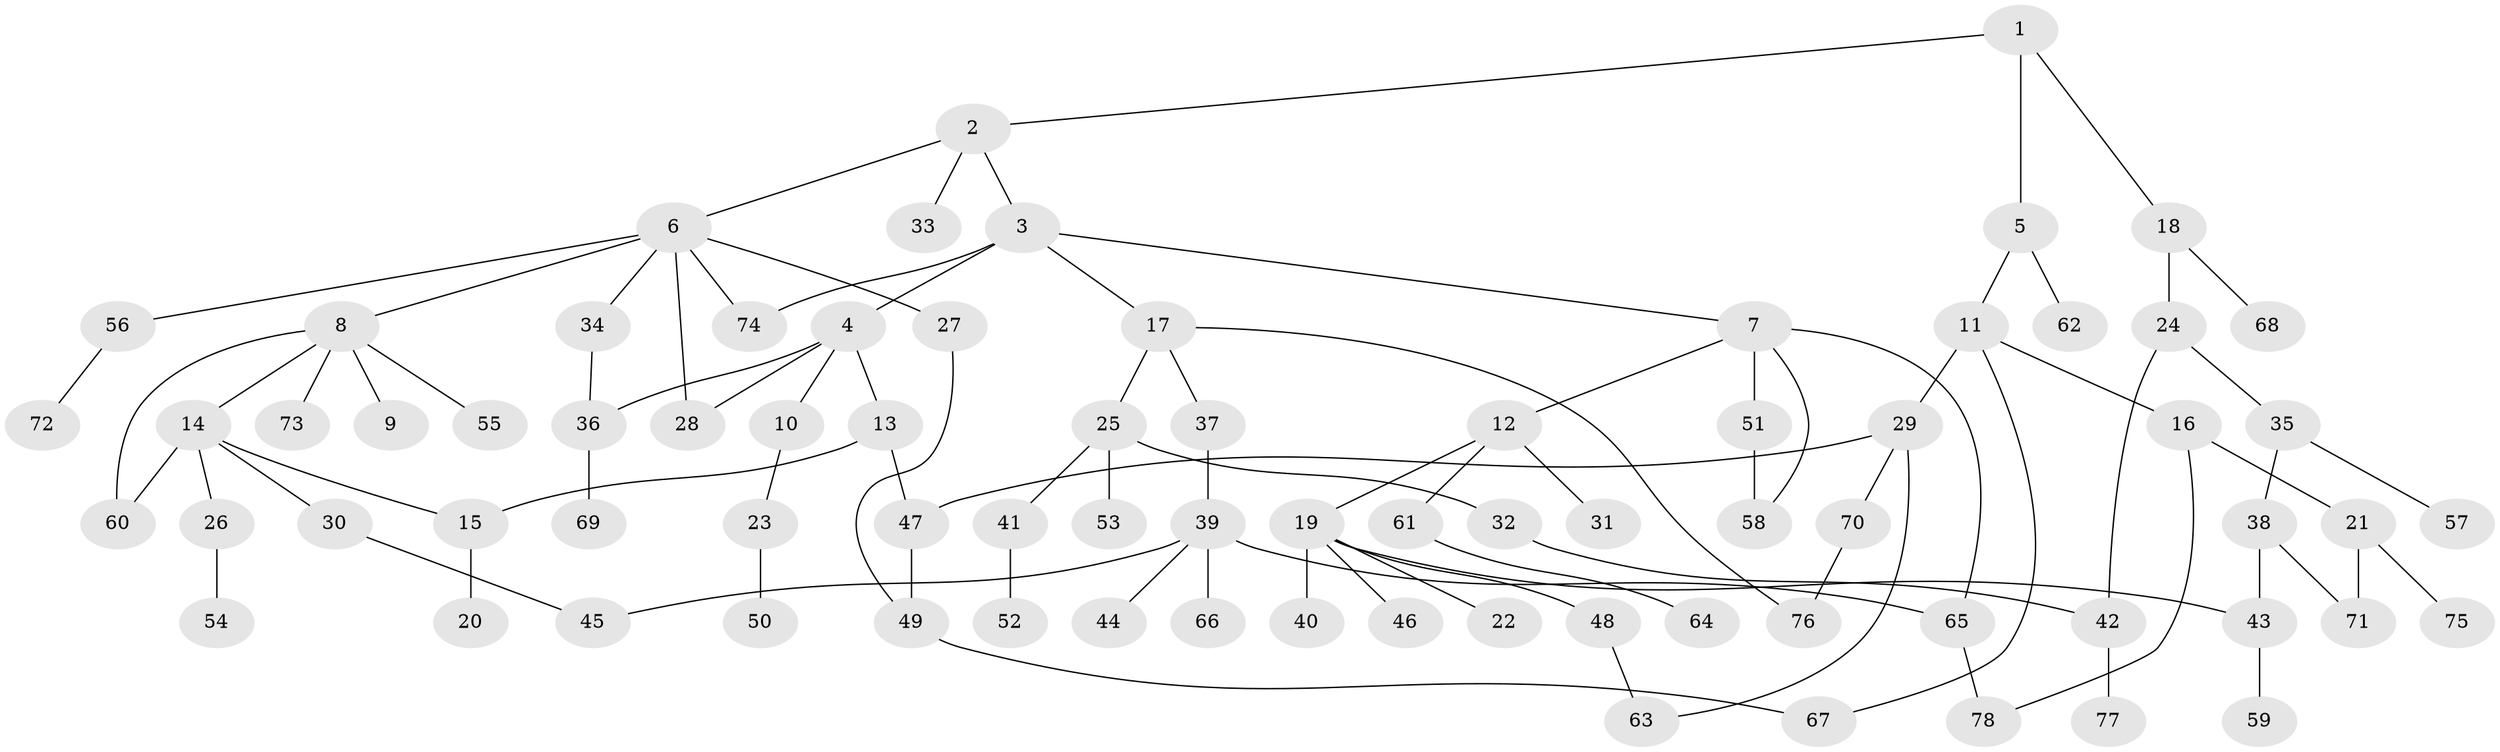 // Generated by graph-tools (version 1.1) at 2025/01/03/09/25 03:01:06]
// undirected, 78 vertices, 94 edges
graph export_dot {
graph [start="1"]
  node [color=gray90,style=filled];
  1;
  2;
  3;
  4;
  5;
  6;
  7;
  8;
  9;
  10;
  11;
  12;
  13;
  14;
  15;
  16;
  17;
  18;
  19;
  20;
  21;
  22;
  23;
  24;
  25;
  26;
  27;
  28;
  29;
  30;
  31;
  32;
  33;
  34;
  35;
  36;
  37;
  38;
  39;
  40;
  41;
  42;
  43;
  44;
  45;
  46;
  47;
  48;
  49;
  50;
  51;
  52;
  53;
  54;
  55;
  56;
  57;
  58;
  59;
  60;
  61;
  62;
  63;
  64;
  65;
  66;
  67;
  68;
  69;
  70;
  71;
  72;
  73;
  74;
  75;
  76;
  77;
  78;
  1 -- 2;
  1 -- 5;
  1 -- 18;
  2 -- 3;
  2 -- 6;
  2 -- 33;
  3 -- 4;
  3 -- 7;
  3 -- 17;
  3 -- 74;
  4 -- 10;
  4 -- 13;
  4 -- 28;
  4 -- 36;
  5 -- 11;
  5 -- 62;
  6 -- 8;
  6 -- 27;
  6 -- 34;
  6 -- 56;
  6 -- 74;
  6 -- 28;
  7 -- 12;
  7 -- 51;
  7 -- 65;
  7 -- 58;
  8 -- 9;
  8 -- 14;
  8 -- 55;
  8 -- 60;
  8 -- 73;
  10 -- 23;
  11 -- 16;
  11 -- 29;
  11 -- 67;
  12 -- 19;
  12 -- 31;
  12 -- 61;
  13 -- 15;
  13 -- 47;
  14 -- 26;
  14 -- 30;
  14 -- 60;
  14 -- 15;
  15 -- 20;
  16 -- 21;
  16 -- 78;
  17 -- 25;
  17 -- 37;
  17 -- 76;
  18 -- 24;
  18 -- 68;
  19 -- 22;
  19 -- 40;
  19 -- 43;
  19 -- 46;
  19 -- 48;
  21 -- 71;
  21 -- 75;
  23 -- 50;
  24 -- 35;
  24 -- 42;
  25 -- 32;
  25 -- 41;
  25 -- 53;
  26 -- 54;
  27 -- 49;
  29 -- 70;
  29 -- 47;
  29 -- 63;
  30 -- 45;
  32 -- 42;
  34 -- 36;
  35 -- 38;
  35 -- 57;
  36 -- 69;
  37 -- 39;
  38 -- 71;
  38 -- 43;
  39 -- 44;
  39 -- 45;
  39 -- 66;
  39 -- 65;
  41 -- 52;
  42 -- 77;
  43 -- 59;
  47 -- 49;
  48 -- 63;
  49 -- 67;
  51 -- 58;
  56 -- 72;
  61 -- 64;
  65 -- 78;
  70 -- 76;
}
